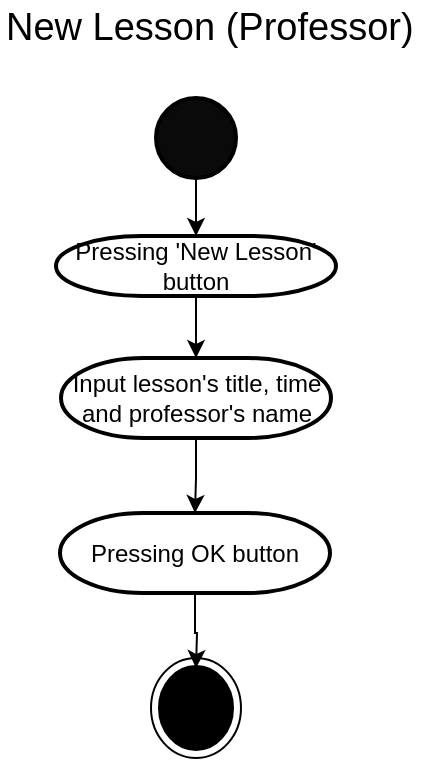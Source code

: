 <mxfile version="10.9.8" type="device"><diagram id="V6mQOGWXPvqB-erTcLfG" name="Page-1"><mxGraphModel dx="920" dy="512" grid="1" gridSize="10" guides="1" tooltips="1" connect="1" arrows="1" fold="1" page="1" pageScale="1" pageWidth="827" pageHeight="1169" math="0" shadow="0"><root><mxCell id="0"/><mxCell id="1" parent="0"/><mxCell id="Rw2RcVgD7QtA2Ly6_HAl-14" style="edgeStyle=orthogonalEdgeStyle;rounded=0;orthogonalLoop=1;jettySize=auto;html=1;entryX=0.5;entryY=0;entryDx=0;entryDy=0;entryPerimeter=0;" edge="1" parent="1" source="Rw2RcVgD7QtA2Ly6_HAl-1" target="Rw2RcVgD7QtA2Ly6_HAl-11"><mxGeometry relative="1" as="geometry"/></mxCell><mxCell id="Rw2RcVgD7QtA2Ly6_HAl-1" value="" style="strokeWidth=2;html=1;shape=mxgraph.flowchart.start_2;whiteSpace=wrap;fillColor=#0A0A0A;" vertex="1" parent="1"><mxGeometry x="380" y="80" width="40" height="40" as="geometry"/></mxCell><mxCell id="Rw2RcVgD7QtA2Ly6_HAl-4" value="&lt;font style=&quot;font-size: 19px&quot;&gt;New Lesson (Professor)&lt;br&gt;&lt;/font&gt;" style="text;html=1;resizable=0;points=[];autosize=1;align=left;verticalAlign=top;spacingTop=-4;" vertex="1" parent="1"><mxGeometry x="302.5" y="31" width="220" height="20" as="geometry"/></mxCell><mxCell id="Rw2RcVgD7QtA2Ly6_HAl-16" style="edgeStyle=orthogonalEdgeStyle;rounded=0;orthogonalLoop=1;jettySize=auto;html=1;exitX=0.5;exitY=1;exitDx=0;exitDy=0;exitPerimeter=0;entryX=0.5;entryY=0;entryDx=0;entryDy=0;entryPerimeter=0;" edge="1" parent="1" source="Rw2RcVgD7QtA2Ly6_HAl-11" target="Rw2RcVgD7QtA2Ly6_HAl-15"><mxGeometry relative="1" as="geometry"/></mxCell><mxCell id="Rw2RcVgD7QtA2Ly6_HAl-11" value="Pressing 'New Lesson' button" style="strokeWidth=2;html=1;shape=mxgraph.flowchart.terminator;whiteSpace=wrap;" vertex="1" parent="1"><mxGeometry x="330" y="149" width="140" height="30" as="geometry"/></mxCell><mxCell id="Rw2RcVgD7QtA2Ly6_HAl-25" style="edgeStyle=orthogonalEdgeStyle;rounded=0;orthogonalLoop=1;jettySize=auto;html=1;entryX=0.5;entryY=0;entryDx=0;entryDy=0;entryPerimeter=0;" edge="1" parent="1" source="Rw2RcVgD7QtA2Ly6_HAl-15" target="Rw2RcVgD7QtA2Ly6_HAl-23"><mxGeometry relative="1" as="geometry"/></mxCell><mxCell id="Rw2RcVgD7QtA2Ly6_HAl-15" value="Input lesson's title, time and professor's name" style="strokeWidth=2;html=1;shape=mxgraph.flowchart.terminator;whiteSpace=wrap;" vertex="1" parent="1"><mxGeometry x="332.5" y="210" width="135" height="40" as="geometry"/></mxCell><mxCell id="Rw2RcVgD7QtA2Ly6_HAl-22" value="" style="ellipse;html=1;shape=endState;fillColor=#000000;strokeColor=#000000;" vertex="1" parent="1"><mxGeometry x="377.5" y="360" width="45" height="50" as="geometry"/></mxCell><mxCell id="Rw2RcVgD7QtA2Ly6_HAl-26" style="edgeStyle=orthogonalEdgeStyle;rounded=0;orthogonalLoop=1;jettySize=auto;html=1;" edge="1" parent="1" source="Rw2RcVgD7QtA2Ly6_HAl-23"><mxGeometry relative="1" as="geometry"><mxPoint x="400" y="365.0" as="targetPoint"/></mxGeometry></mxCell><mxCell id="Rw2RcVgD7QtA2Ly6_HAl-23" value="Pressing OK button" style="strokeWidth=2;html=1;shape=mxgraph.flowchart.terminator;whiteSpace=wrap;" vertex="1" parent="1"><mxGeometry x="332" y="287.5" width="135" height="40" as="geometry"/></mxCell></root></mxGraphModel></diagram></mxfile>